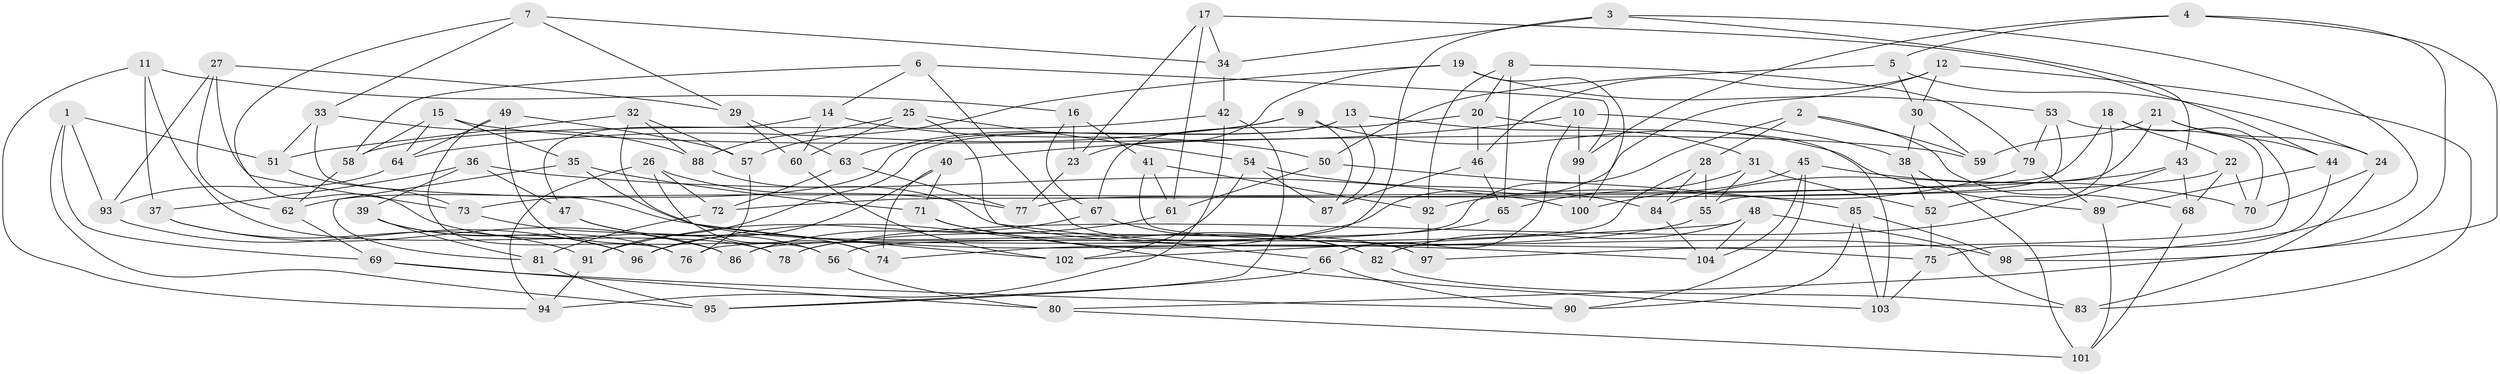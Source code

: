 // coarse degree distribution, {6: 0.53125, 4: 0.375, 5: 0.09375}
// Generated by graph-tools (version 1.1) at 2025/52/02/27/25 19:52:34]
// undirected, 104 vertices, 208 edges
graph export_dot {
graph [start="1"]
  node [color=gray90,style=filled];
  1;
  2;
  3;
  4;
  5;
  6;
  7;
  8;
  9;
  10;
  11;
  12;
  13;
  14;
  15;
  16;
  17;
  18;
  19;
  20;
  21;
  22;
  23;
  24;
  25;
  26;
  27;
  28;
  29;
  30;
  31;
  32;
  33;
  34;
  35;
  36;
  37;
  38;
  39;
  40;
  41;
  42;
  43;
  44;
  45;
  46;
  47;
  48;
  49;
  50;
  51;
  52;
  53;
  54;
  55;
  56;
  57;
  58;
  59;
  60;
  61;
  62;
  63;
  64;
  65;
  66;
  67;
  68;
  69;
  70;
  71;
  72;
  73;
  74;
  75;
  76;
  77;
  78;
  79;
  80;
  81;
  82;
  83;
  84;
  85;
  86;
  87;
  88;
  89;
  90;
  91;
  92;
  93;
  94;
  95;
  96;
  97;
  98;
  99;
  100;
  101;
  102;
  103;
  104;
  1 -- 51;
  1 -- 93;
  1 -- 69;
  1 -- 95;
  2 -- 68;
  2 -- 59;
  2 -- 86;
  2 -- 28;
  3 -- 34;
  3 -- 43;
  3 -- 76;
  3 -- 98;
  4 -- 99;
  4 -- 80;
  4 -- 5;
  4 -- 98;
  5 -- 50;
  5 -- 24;
  5 -- 30;
  6 -- 14;
  6 -- 58;
  6 -- 97;
  6 -- 99;
  7 -- 34;
  7 -- 33;
  7 -- 78;
  7 -- 29;
  8 -- 65;
  8 -- 79;
  8 -- 92;
  8 -- 20;
  9 -- 89;
  9 -- 63;
  9 -- 64;
  9 -- 87;
  10 -- 40;
  10 -- 38;
  10 -- 99;
  10 -- 66;
  11 -- 78;
  11 -- 94;
  11 -- 16;
  11 -- 37;
  12 -- 96;
  12 -- 30;
  12 -- 83;
  12 -- 46;
  13 -- 87;
  13 -- 31;
  13 -- 62;
  13 -- 91;
  14 -- 60;
  14 -- 50;
  14 -- 47;
  15 -- 35;
  15 -- 59;
  15 -- 58;
  15 -- 64;
  16 -- 67;
  16 -- 23;
  16 -- 41;
  17 -- 23;
  17 -- 61;
  17 -- 34;
  17 -- 44;
  18 -- 52;
  18 -- 22;
  18 -- 72;
  18 -- 97;
  19 -- 53;
  19 -- 57;
  19 -- 23;
  19 -- 100;
  20 -- 103;
  20 -- 46;
  20 -- 67;
  21 -- 44;
  21 -- 59;
  21 -- 77;
  21 -- 24;
  22 -- 68;
  22 -- 73;
  22 -- 70;
  23 -- 77;
  24 -- 83;
  24 -- 70;
  25 -- 66;
  25 -- 60;
  25 -- 88;
  25 -- 54;
  26 -- 94;
  26 -- 77;
  26 -- 74;
  26 -- 72;
  27 -- 73;
  27 -- 62;
  27 -- 29;
  27 -- 93;
  28 -- 55;
  28 -- 84;
  28 -- 56;
  29 -- 63;
  29 -- 60;
  30 -- 59;
  30 -- 38;
  31 -- 65;
  31 -- 55;
  31 -- 52;
  32 -- 102;
  32 -- 51;
  32 -- 57;
  32 -- 88;
  33 -- 104;
  33 -- 88;
  33 -- 51;
  34 -- 42;
  35 -- 71;
  35 -- 81;
  35 -- 97;
  36 -- 47;
  36 -- 37;
  36 -- 100;
  36 -- 39;
  37 -- 86;
  37 -- 91;
  38 -- 52;
  38 -- 101;
  39 -- 81;
  39 -- 96;
  39 -- 76;
  40 -- 96;
  40 -- 71;
  40 -- 74;
  41 -- 61;
  41 -- 92;
  41 -- 75;
  42 -- 95;
  42 -- 94;
  42 -- 58;
  43 -- 78;
  43 -- 84;
  43 -- 68;
  44 -- 89;
  44 -- 75;
  45 -- 104;
  45 -- 100;
  45 -- 70;
  45 -- 90;
  46 -- 87;
  46 -- 65;
  47 -- 74;
  47 -- 56;
  48 -- 102;
  48 -- 83;
  48 -- 104;
  48 -- 82;
  49 -- 56;
  49 -- 64;
  49 -- 76;
  49 -- 57;
  50 -- 85;
  50 -- 61;
  51 -- 73;
  52 -- 75;
  53 -- 70;
  53 -- 55;
  53 -- 79;
  54 -- 87;
  54 -- 84;
  54 -- 102;
  55 -- 74;
  56 -- 80;
  57 -- 76;
  58 -- 62;
  60 -- 102;
  61 -- 91;
  62 -- 69;
  63 -- 72;
  63 -- 77;
  64 -- 93;
  65 -- 78;
  66 -- 95;
  66 -- 90;
  67 -- 86;
  67 -- 82;
  68 -- 101;
  69 -- 90;
  69 -- 80;
  71 -- 103;
  71 -- 82;
  72 -- 81;
  73 -- 86;
  75 -- 103;
  79 -- 92;
  79 -- 89;
  80 -- 101;
  81 -- 95;
  82 -- 83;
  84 -- 104;
  85 -- 98;
  85 -- 103;
  85 -- 90;
  88 -- 98;
  89 -- 101;
  91 -- 94;
  92 -- 97;
  93 -- 96;
  99 -- 100;
}
